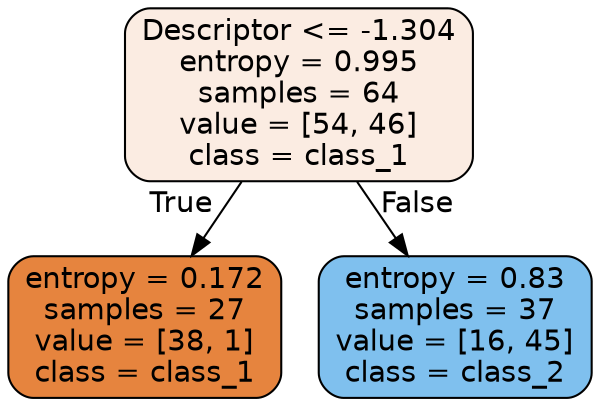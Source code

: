 digraph Tree {
node [shape=box, style="filled, rounded", color="black", fontname="helvetica"] ;
edge [fontname="helvetica"] ;
0 [label="Descriptor <= -1.304\nentropy = 0.995\nsamples = 64\nvalue = [54, 46]\nclass = class_1", fillcolor="#fbece2"] ;
1 [label="entropy = 0.172\nsamples = 27\nvalue = [38, 1]\nclass = class_1", fillcolor="#e6843e"] ;
0 -> 1 [labeldistance=2.5, labelangle=45, headlabel="True"] ;
2 [label="entropy = 0.83\nsamples = 37\nvalue = [16, 45]\nclass = class_2", fillcolor="#7fc0ee"] ;
0 -> 2 [labeldistance=2.5, labelangle=-45, headlabel="False"] ;
}